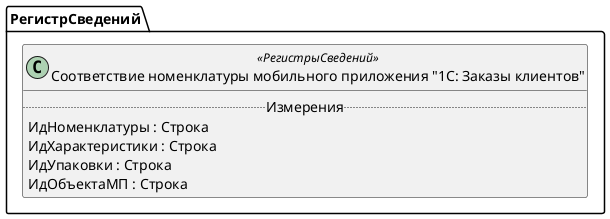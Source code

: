 ﻿@startuml СоответствиеНоменклатурыМобильногоПриложения1СЗаказы
'!include templates.wsd
'..\include templates.wsd
class РегистрСведений.СоответствиеНоменклатурыМобильногоПриложения1СЗаказы as "Соответствие номенклатуры мобильного приложения "1С: Заказы клиентов"" <<РегистрыСведений>>
{
..Измерения..
ИдНоменклатуры : Строка
ИдХарактеристики : Строка
ИдУпаковки : Строка
ИдОбъектаМП : Строка
}
@enduml
